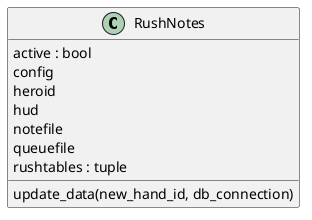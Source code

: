 @startuml classes
set namespaceSeparator none
class "RushNotes" as RushNotesAux.RushNotes {
  active : bool
  config
  heroid
  hud
  notefile
  queuefile
  rushtables : tuple
  update_data(new_hand_id, db_connection)
}
@enduml
